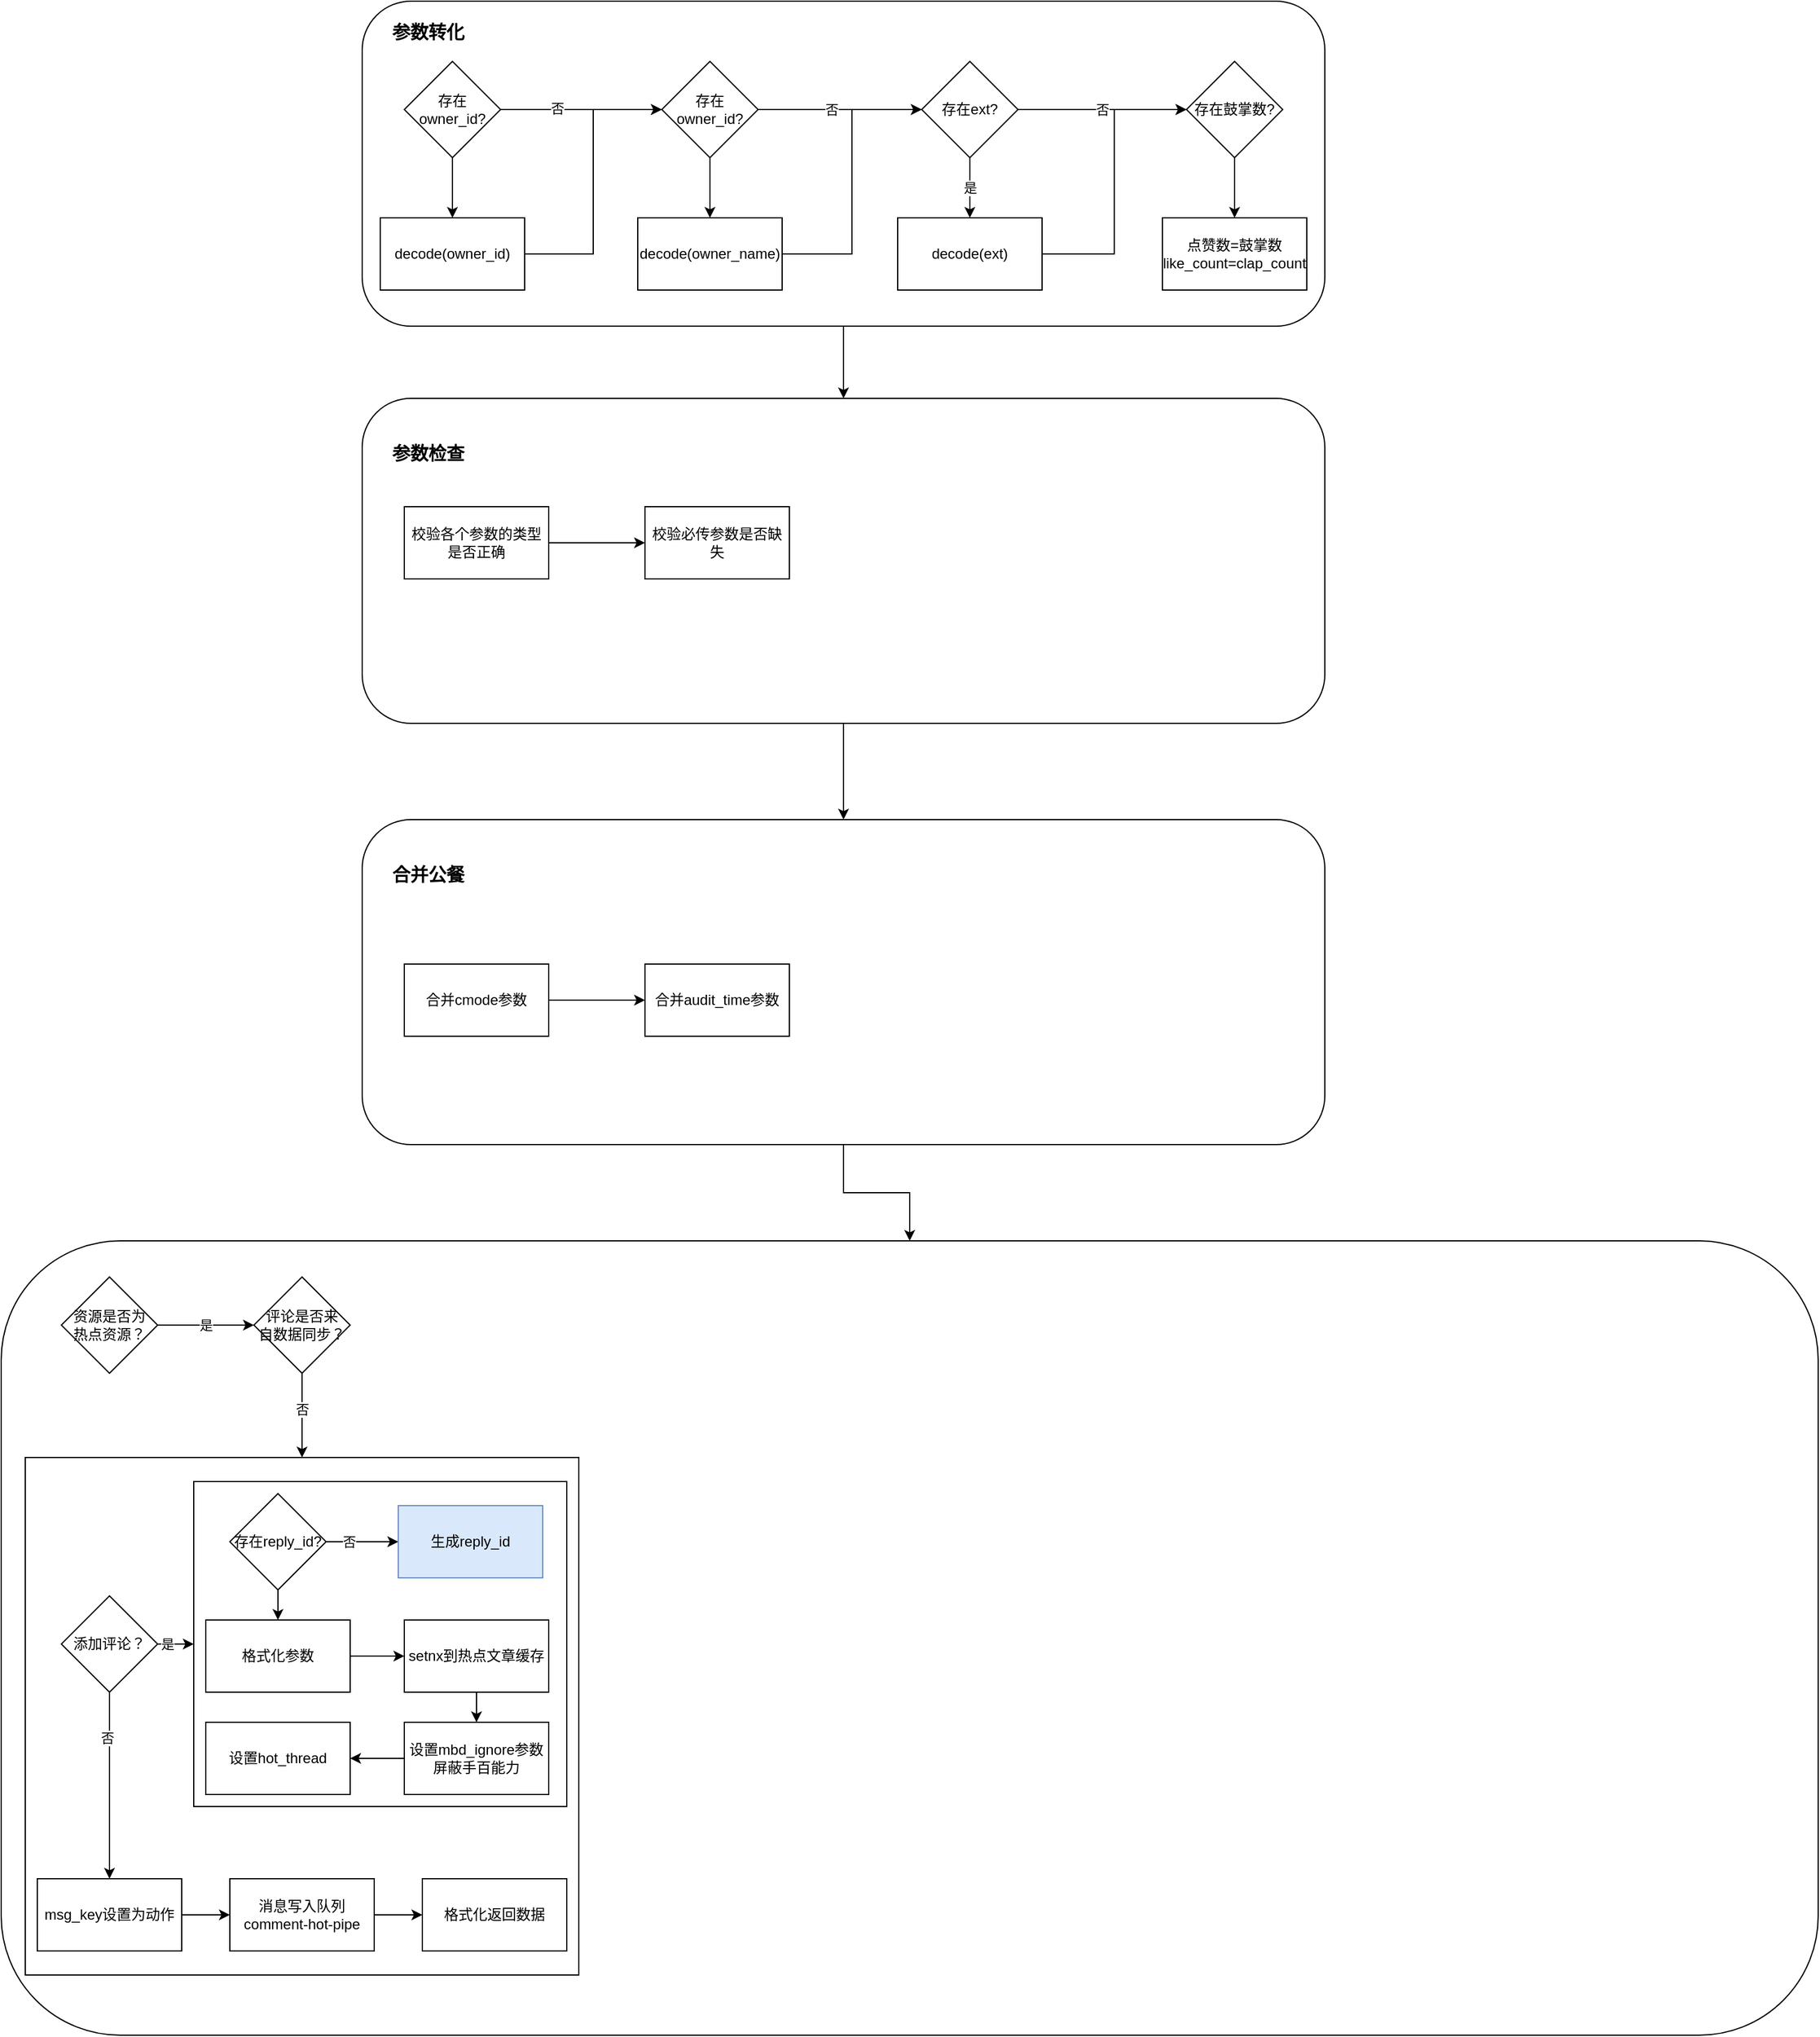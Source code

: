 <mxfile version="24.8.4">
  <diagram id="C5RBs43oDa-KdzZeNtuy" name="Page-1">
    <mxGraphModel dx="2261" dy="785" grid="1" gridSize="10" guides="1" tooltips="1" connect="1" arrows="1" fold="1" page="1" pageScale="1" pageWidth="827" pageHeight="1169" math="0" shadow="0">
      <root>
        <mxCell id="WIyWlLk6GJQsqaUBKTNV-0" />
        <mxCell id="WIyWlLk6GJQsqaUBKTNV-1" parent="WIyWlLk6GJQsqaUBKTNV-0" />
        <mxCell id="DcaVA0wvGm4CaLg3gKqz-28" value="" style="edgeStyle=orthogonalEdgeStyle;rounded=0;orthogonalLoop=1;jettySize=auto;html=1;" edge="1" parent="WIyWlLk6GJQsqaUBKTNV-1" source="WIyWlLk6GJQsqaUBKTNV-3" target="DcaVA0wvGm4CaLg3gKqz-27">
          <mxGeometry relative="1" as="geometry" />
        </mxCell>
        <mxCell id="WIyWlLk6GJQsqaUBKTNV-3" value="" style="rounded=1;whiteSpace=wrap;html=1;fontSize=12;glass=0;strokeWidth=1;shadow=0;" parent="WIyWlLk6GJQsqaUBKTNV-1" vertex="1">
          <mxGeometry x="20" y="10" width="800" height="270" as="geometry" />
        </mxCell>
        <mxCell id="DcaVA0wvGm4CaLg3gKqz-5" value="" style="edgeStyle=orthogonalEdgeStyle;rounded=0;orthogonalLoop=1;jettySize=auto;html=1;" edge="1" parent="WIyWlLk6GJQsqaUBKTNV-1" source="DcaVA0wvGm4CaLg3gKqz-3" target="DcaVA0wvGm4CaLg3gKqz-4">
          <mxGeometry relative="1" as="geometry" />
        </mxCell>
        <mxCell id="DcaVA0wvGm4CaLg3gKqz-6" value="否" style="edgeLabel;html=1;align=center;verticalAlign=middle;resizable=0;points=[];" vertex="1" connectable="0" parent="DcaVA0wvGm4CaLg3gKqz-5">
          <mxGeometry x="-0.3" y="1" relative="1" as="geometry">
            <mxPoint as="offset" />
          </mxGeometry>
        </mxCell>
        <mxCell id="DcaVA0wvGm4CaLg3gKqz-8" value="" style="edgeStyle=orthogonalEdgeStyle;rounded=0;orthogonalLoop=1;jettySize=auto;html=1;" edge="1" parent="WIyWlLk6GJQsqaUBKTNV-1" source="DcaVA0wvGm4CaLg3gKqz-3" target="DcaVA0wvGm4CaLg3gKqz-7">
          <mxGeometry relative="1" as="geometry" />
        </mxCell>
        <mxCell id="DcaVA0wvGm4CaLg3gKqz-3" value="存在owner_id?" style="rhombus;whiteSpace=wrap;html=1;" vertex="1" parent="WIyWlLk6GJQsqaUBKTNV-1">
          <mxGeometry x="55" y="60" width="80" height="80" as="geometry" />
        </mxCell>
        <mxCell id="DcaVA0wvGm4CaLg3gKqz-12" value="" style="edgeStyle=orthogonalEdgeStyle;rounded=0;orthogonalLoop=1;jettySize=auto;html=1;" edge="1" parent="WIyWlLk6GJQsqaUBKTNV-1" source="DcaVA0wvGm4CaLg3gKqz-4" target="DcaVA0wvGm4CaLg3gKqz-16">
          <mxGeometry relative="1" as="geometry">
            <mxPoint x="409" y="100" as="targetPoint" />
          </mxGeometry>
        </mxCell>
        <mxCell id="DcaVA0wvGm4CaLg3gKqz-13" value="否" style="edgeLabel;html=1;align=center;verticalAlign=middle;resizable=0;points=[];" vertex="1" connectable="0" parent="DcaVA0wvGm4CaLg3gKqz-12">
          <mxGeometry x="-0.2" y="1" relative="1" as="geometry">
            <mxPoint x="6" y="1" as="offset" />
          </mxGeometry>
        </mxCell>
        <mxCell id="DcaVA0wvGm4CaLg3gKqz-15" value="" style="edgeStyle=orthogonalEdgeStyle;rounded=0;orthogonalLoop=1;jettySize=auto;html=1;" edge="1" parent="WIyWlLk6GJQsqaUBKTNV-1" source="DcaVA0wvGm4CaLg3gKqz-4" target="DcaVA0wvGm4CaLg3gKqz-14">
          <mxGeometry relative="1" as="geometry" />
        </mxCell>
        <mxCell id="DcaVA0wvGm4CaLg3gKqz-4" value="存在owner_id?" style="rhombus;whiteSpace=wrap;html=1;" vertex="1" parent="WIyWlLk6GJQsqaUBKTNV-1">
          <mxGeometry x="269" y="60" width="80" height="80" as="geometry" />
        </mxCell>
        <mxCell id="DcaVA0wvGm4CaLg3gKqz-10" value="" style="edgeStyle=orthogonalEdgeStyle;rounded=0;orthogonalLoop=1;jettySize=auto;html=1;entryX=0;entryY=0.5;entryDx=0;entryDy=0;" edge="1" parent="WIyWlLk6GJQsqaUBKTNV-1" source="DcaVA0wvGm4CaLg3gKqz-7" target="DcaVA0wvGm4CaLg3gKqz-4">
          <mxGeometry relative="1" as="geometry">
            <mxPoint x="235" y="220" as="targetPoint" />
          </mxGeometry>
        </mxCell>
        <mxCell id="DcaVA0wvGm4CaLg3gKqz-7" value="decode(owner_id)" style="whiteSpace=wrap;html=1;" vertex="1" parent="WIyWlLk6GJQsqaUBKTNV-1">
          <mxGeometry x="35" y="190" width="120" height="60" as="geometry" />
        </mxCell>
        <mxCell id="DcaVA0wvGm4CaLg3gKqz-25" value="" style="edgeStyle=orthogonalEdgeStyle;rounded=0;orthogonalLoop=1;jettySize=auto;html=1;entryX=0;entryY=0.5;entryDx=0;entryDy=0;" edge="1" parent="WIyWlLk6GJQsqaUBKTNV-1" source="DcaVA0wvGm4CaLg3gKqz-14" target="DcaVA0wvGm4CaLg3gKqz-16">
          <mxGeometry relative="1" as="geometry" />
        </mxCell>
        <mxCell id="DcaVA0wvGm4CaLg3gKqz-14" value="decode(owner_name)" style="whiteSpace=wrap;html=1;" vertex="1" parent="WIyWlLk6GJQsqaUBKTNV-1">
          <mxGeometry x="249" y="190" width="120" height="60" as="geometry" />
        </mxCell>
        <mxCell id="DcaVA0wvGm4CaLg3gKqz-18" value="是" style="edgeStyle=orthogonalEdgeStyle;rounded=0;orthogonalLoop=1;jettySize=auto;html=1;" edge="1" parent="WIyWlLk6GJQsqaUBKTNV-1" source="DcaVA0wvGm4CaLg3gKqz-16" target="DcaVA0wvGm4CaLg3gKqz-17">
          <mxGeometry relative="1" as="geometry" />
        </mxCell>
        <mxCell id="DcaVA0wvGm4CaLg3gKqz-20" value="" style="edgeStyle=orthogonalEdgeStyle;rounded=0;orthogonalLoop=1;jettySize=auto;html=1;" edge="1" parent="WIyWlLk6GJQsqaUBKTNV-1" source="DcaVA0wvGm4CaLg3gKqz-16" target="DcaVA0wvGm4CaLg3gKqz-19">
          <mxGeometry relative="1" as="geometry">
            <Array as="points">
              <mxPoint x="615" y="100" />
              <mxPoint x="615" y="100" />
            </Array>
          </mxGeometry>
        </mxCell>
        <mxCell id="DcaVA0wvGm4CaLg3gKqz-21" value="否" style="edgeLabel;html=1;align=center;verticalAlign=middle;resizable=0;points=[];" vertex="1" connectable="0" parent="DcaVA0wvGm4CaLg3gKqz-20">
          <mxGeometry x="0.18" y="-1" relative="1" as="geometry">
            <mxPoint x="-13" y="-1" as="offset" />
          </mxGeometry>
        </mxCell>
        <mxCell id="DcaVA0wvGm4CaLg3gKqz-16" value="存在ext?" style="rhombus;whiteSpace=wrap;html=1;" vertex="1" parent="WIyWlLk6GJQsqaUBKTNV-1">
          <mxGeometry x="485" y="60" width="80" height="80" as="geometry" />
        </mxCell>
        <mxCell id="DcaVA0wvGm4CaLg3gKqz-31" value="" style="edgeStyle=orthogonalEdgeStyle;rounded=0;orthogonalLoop=1;jettySize=auto;html=1;entryX=0;entryY=0.5;entryDx=0;entryDy=0;" edge="1" parent="WIyWlLk6GJQsqaUBKTNV-1" source="DcaVA0wvGm4CaLg3gKqz-17" target="DcaVA0wvGm4CaLg3gKqz-19">
          <mxGeometry relative="1" as="geometry" />
        </mxCell>
        <mxCell id="DcaVA0wvGm4CaLg3gKqz-17" value="decode(ext)" style="whiteSpace=wrap;html=1;" vertex="1" parent="WIyWlLk6GJQsqaUBKTNV-1">
          <mxGeometry x="465" y="190" width="120" height="60" as="geometry" />
        </mxCell>
        <mxCell id="DcaVA0wvGm4CaLg3gKqz-23" value="" style="edgeStyle=orthogonalEdgeStyle;rounded=0;orthogonalLoop=1;jettySize=auto;html=1;" edge="1" parent="WIyWlLk6GJQsqaUBKTNV-1" source="DcaVA0wvGm4CaLg3gKqz-19" target="DcaVA0wvGm4CaLg3gKqz-22">
          <mxGeometry relative="1" as="geometry" />
        </mxCell>
        <mxCell id="DcaVA0wvGm4CaLg3gKqz-19" value="存在鼓掌数?" style="rhombus;whiteSpace=wrap;html=1;" vertex="1" parent="WIyWlLk6GJQsqaUBKTNV-1">
          <mxGeometry x="705" y="60" width="80" height="80" as="geometry" />
        </mxCell>
        <mxCell id="DcaVA0wvGm4CaLg3gKqz-22" value="点赞数=鼓掌数&lt;div&gt;like_count=clap_count&lt;/div&gt;" style="whiteSpace=wrap;html=1;" vertex="1" parent="WIyWlLk6GJQsqaUBKTNV-1">
          <mxGeometry x="685" y="190" width="120" height="60" as="geometry" />
        </mxCell>
        <mxCell id="DcaVA0wvGm4CaLg3gKqz-26" value="参数转化" style="text;html=1;align=center;verticalAlign=middle;whiteSpace=wrap;rounded=0;fontStyle=1;fontSize=15;" vertex="1" parent="WIyWlLk6GJQsqaUBKTNV-1">
          <mxGeometry x="40" y="20" width="70" height="30" as="geometry" />
        </mxCell>
        <mxCell id="DcaVA0wvGm4CaLg3gKqz-38" value="" style="edgeStyle=orthogonalEdgeStyle;rounded=0;orthogonalLoop=1;jettySize=auto;html=1;" edge="1" parent="WIyWlLk6GJQsqaUBKTNV-1" source="DcaVA0wvGm4CaLg3gKqz-27" target="DcaVA0wvGm4CaLg3gKqz-37">
          <mxGeometry relative="1" as="geometry" />
        </mxCell>
        <mxCell id="DcaVA0wvGm4CaLg3gKqz-27" value="" style="rounded=1;whiteSpace=wrap;html=1;fontSize=12;glass=0;strokeWidth=1;shadow=0;" vertex="1" parent="WIyWlLk6GJQsqaUBKTNV-1">
          <mxGeometry x="20" y="340" width="800" height="270" as="geometry" />
        </mxCell>
        <mxCell id="DcaVA0wvGm4CaLg3gKqz-30" value="参数检查" style="text;html=1;align=center;verticalAlign=middle;whiteSpace=wrap;rounded=0;fontStyle=1;fontSize=15;" vertex="1" parent="WIyWlLk6GJQsqaUBKTNV-1">
          <mxGeometry x="40" y="370" width="70" height="30" as="geometry" />
        </mxCell>
        <mxCell id="DcaVA0wvGm4CaLg3gKqz-34" value="" style="edgeStyle=orthogonalEdgeStyle;rounded=0;orthogonalLoop=1;jettySize=auto;html=1;" edge="1" parent="WIyWlLk6GJQsqaUBKTNV-1" source="DcaVA0wvGm4CaLg3gKqz-32" target="DcaVA0wvGm4CaLg3gKqz-33">
          <mxGeometry relative="1" as="geometry" />
        </mxCell>
        <mxCell id="DcaVA0wvGm4CaLg3gKqz-32" value="校验各个参数的类型是否正确" style="rounded=0;whiteSpace=wrap;html=1;" vertex="1" parent="WIyWlLk6GJQsqaUBKTNV-1">
          <mxGeometry x="55" y="430" width="120" height="60" as="geometry" />
        </mxCell>
        <mxCell id="DcaVA0wvGm4CaLg3gKqz-33" value="校验必传参数是否缺失" style="rounded=0;whiteSpace=wrap;html=1;" vertex="1" parent="WIyWlLk6GJQsqaUBKTNV-1">
          <mxGeometry x="255" y="430" width="120" height="60" as="geometry" />
        </mxCell>
        <mxCell id="DcaVA0wvGm4CaLg3gKqz-44" value="" style="edgeStyle=orthogonalEdgeStyle;rounded=0;orthogonalLoop=1;jettySize=auto;html=1;" edge="1" parent="WIyWlLk6GJQsqaUBKTNV-1" source="DcaVA0wvGm4CaLg3gKqz-37" target="DcaVA0wvGm4CaLg3gKqz-43">
          <mxGeometry relative="1" as="geometry" />
        </mxCell>
        <mxCell id="DcaVA0wvGm4CaLg3gKqz-37" value="" style="rounded=1;whiteSpace=wrap;html=1;fontSize=12;glass=0;strokeWidth=1;shadow=0;" vertex="1" parent="WIyWlLk6GJQsqaUBKTNV-1">
          <mxGeometry x="20" y="690" width="800" height="270" as="geometry" />
        </mxCell>
        <mxCell id="DcaVA0wvGm4CaLg3gKqz-39" value="合并公餐" style="text;html=1;align=center;verticalAlign=middle;whiteSpace=wrap;rounded=0;fontStyle=1;fontSize=15;" vertex="1" parent="WIyWlLk6GJQsqaUBKTNV-1">
          <mxGeometry x="40" y="720" width="70" height="30" as="geometry" />
        </mxCell>
        <mxCell id="DcaVA0wvGm4CaLg3gKqz-42" value="" style="edgeStyle=orthogonalEdgeStyle;rounded=0;orthogonalLoop=1;jettySize=auto;html=1;" edge="1" parent="WIyWlLk6GJQsqaUBKTNV-1" source="DcaVA0wvGm4CaLg3gKqz-40" target="DcaVA0wvGm4CaLg3gKqz-41">
          <mxGeometry relative="1" as="geometry" />
        </mxCell>
        <mxCell id="DcaVA0wvGm4CaLg3gKqz-40" value="合并cmode参数" style="rounded=0;whiteSpace=wrap;html=1;" vertex="1" parent="WIyWlLk6GJQsqaUBKTNV-1">
          <mxGeometry x="55" y="810" width="120" height="60" as="geometry" />
        </mxCell>
        <mxCell id="DcaVA0wvGm4CaLg3gKqz-41" value="合并audit_time参数" style="rounded=0;whiteSpace=wrap;html=1;" vertex="1" parent="WIyWlLk6GJQsqaUBKTNV-1">
          <mxGeometry x="255" y="810" width="120" height="60" as="geometry" />
        </mxCell>
        <mxCell id="DcaVA0wvGm4CaLg3gKqz-43" value="" style="rounded=1;whiteSpace=wrap;html=1;fontSize=12;glass=0;strokeWidth=1;shadow=0;" vertex="1" parent="WIyWlLk6GJQsqaUBKTNV-1">
          <mxGeometry x="-280" y="1040" width="1510" height="660" as="geometry" />
        </mxCell>
        <mxCell id="DcaVA0wvGm4CaLg3gKqz-48" value="" style="edgeStyle=orthogonalEdgeStyle;rounded=0;orthogonalLoop=1;jettySize=auto;html=1;" edge="1" parent="WIyWlLk6GJQsqaUBKTNV-1" source="DcaVA0wvGm4CaLg3gKqz-46" target="DcaVA0wvGm4CaLg3gKqz-47">
          <mxGeometry relative="1" as="geometry" />
        </mxCell>
        <mxCell id="DcaVA0wvGm4CaLg3gKqz-51" value="是" style="edgeLabel;html=1;align=center;verticalAlign=middle;resizable=0;points=[];" vertex="1" connectable="0" parent="DcaVA0wvGm4CaLg3gKqz-48">
          <mxGeometry x="-0.325" y="1" relative="1" as="geometry">
            <mxPoint x="13" y="1" as="offset" />
          </mxGeometry>
        </mxCell>
        <mxCell id="DcaVA0wvGm4CaLg3gKqz-46" value="资源是否为&lt;div&gt;热点资源？&lt;/div&gt;" style="rhombus;whiteSpace=wrap;html=1;" vertex="1" parent="WIyWlLk6GJQsqaUBKTNV-1">
          <mxGeometry x="-230" y="1070" width="80" height="80" as="geometry" />
        </mxCell>
        <mxCell id="DcaVA0wvGm4CaLg3gKqz-50" value="" style="edgeStyle=orthogonalEdgeStyle;rounded=0;orthogonalLoop=1;jettySize=auto;html=1;" edge="1" parent="WIyWlLk6GJQsqaUBKTNV-1" source="DcaVA0wvGm4CaLg3gKqz-47" target="DcaVA0wvGm4CaLg3gKqz-49">
          <mxGeometry relative="1" as="geometry" />
        </mxCell>
        <mxCell id="DcaVA0wvGm4CaLg3gKqz-52" value="否" style="edgeLabel;html=1;align=center;verticalAlign=middle;resizable=0;points=[];" vertex="1" connectable="0" parent="DcaVA0wvGm4CaLg3gKqz-50">
          <mxGeometry x="-0.143" y="2" relative="1" as="geometry">
            <mxPoint x="-2" as="offset" />
          </mxGeometry>
        </mxCell>
        <mxCell id="DcaVA0wvGm4CaLg3gKqz-47" value="评论是否来&lt;div&gt;自数据同步？&lt;/div&gt;" style="rhombus;whiteSpace=wrap;html=1;" vertex="1" parent="WIyWlLk6GJQsqaUBKTNV-1">
          <mxGeometry x="-70" y="1070" width="80" height="80" as="geometry" />
        </mxCell>
        <mxCell id="DcaVA0wvGm4CaLg3gKqz-49" value="" style="whiteSpace=wrap;html=1;" vertex="1" parent="WIyWlLk6GJQsqaUBKTNV-1">
          <mxGeometry x="-260" y="1220" width="460" height="430" as="geometry" />
        </mxCell>
        <mxCell id="DcaVA0wvGm4CaLg3gKqz-56" value="" style="edgeStyle=orthogonalEdgeStyle;rounded=0;orthogonalLoop=1;jettySize=auto;html=1;" edge="1" parent="WIyWlLk6GJQsqaUBKTNV-1" source="DcaVA0wvGm4CaLg3gKqz-54" target="DcaVA0wvGm4CaLg3gKqz-55">
          <mxGeometry relative="1" as="geometry" />
        </mxCell>
        <mxCell id="DcaVA0wvGm4CaLg3gKqz-59" value="是" style="edgeLabel;html=1;align=center;verticalAlign=middle;resizable=0;points=[];" vertex="1" connectable="0" parent="DcaVA0wvGm4CaLg3gKqz-56">
          <mxGeometry x="-0.7" relative="1" as="geometry">
            <mxPoint as="offset" />
          </mxGeometry>
        </mxCell>
        <mxCell id="DcaVA0wvGm4CaLg3gKqz-58" value="" style="edgeStyle=orthogonalEdgeStyle;rounded=0;orthogonalLoop=1;jettySize=auto;html=1;" edge="1" parent="WIyWlLk6GJQsqaUBKTNV-1" source="DcaVA0wvGm4CaLg3gKqz-54" target="DcaVA0wvGm4CaLg3gKqz-57">
          <mxGeometry relative="1" as="geometry" />
        </mxCell>
        <mxCell id="DcaVA0wvGm4CaLg3gKqz-60" value="否" style="edgeLabel;html=1;align=center;verticalAlign=middle;resizable=0;points=[];" vertex="1" connectable="0" parent="DcaVA0wvGm4CaLg3gKqz-58">
          <mxGeometry x="-0.514" y="-2" relative="1" as="geometry">
            <mxPoint as="offset" />
          </mxGeometry>
        </mxCell>
        <mxCell id="DcaVA0wvGm4CaLg3gKqz-54" value="添加评论？" style="rhombus;whiteSpace=wrap;html=1;" vertex="1" parent="WIyWlLk6GJQsqaUBKTNV-1">
          <mxGeometry x="-230" y="1335" width="80" height="80" as="geometry" />
        </mxCell>
        <mxCell id="DcaVA0wvGm4CaLg3gKqz-55" value="" style="whiteSpace=wrap;html=1;" vertex="1" parent="WIyWlLk6GJQsqaUBKTNV-1">
          <mxGeometry x="-120" y="1240" width="310" height="270" as="geometry" />
        </mxCell>
        <mxCell id="DcaVA0wvGm4CaLg3gKqz-62" value="" style="edgeStyle=orthogonalEdgeStyle;rounded=0;orthogonalLoop=1;jettySize=auto;html=1;" edge="1" parent="WIyWlLk6GJQsqaUBKTNV-1" source="DcaVA0wvGm4CaLg3gKqz-57" target="DcaVA0wvGm4CaLg3gKqz-61">
          <mxGeometry relative="1" as="geometry" />
        </mxCell>
        <mxCell id="DcaVA0wvGm4CaLg3gKqz-57" value="msg_key设置为动作" style="whiteSpace=wrap;html=1;" vertex="1" parent="WIyWlLk6GJQsqaUBKTNV-1">
          <mxGeometry x="-250" y="1570" width="120" height="60" as="geometry" />
        </mxCell>
        <mxCell id="DcaVA0wvGm4CaLg3gKqz-64" value="" style="edgeStyle=orthogonalEdgeStyle;rounded=0;orthogonalLoop=1;jettySize=auto;html=1;" edge="1" parent="WIyWlLk6GJQsqaUBKTNV-1" source="DcaVA0wvGm4CaLg3gKqz-61" target="DcaVA0wvGm4CaLg3gKqz-63">
          <mxGeometry relative="1" as="geometry" />
        </mxCell>
        <mxCell id="DcaVA0wvGm4CaLg3gKqz-61" value="消息写入队列&lt;div&gt;comment-hot-pipe&lt;/div&gt;" style="whiteSpace=wrap;html=1;" vertex="1" parent="WIyWlLk6GJQsqaUBKTNV-1">
          <mxGeometry x="-90" y="1570" width="120" height="60" as="geometry" />
        </mxCell>
        <mxCell id="DcaVA0wvGm4CaLg3gKqz-63" value="格式化返回数据" style="whiteSpace=wrap;html=1;" vertex="1" parent="WIyWlLk6GJQsqaUBKTNV-1">
          <mxGeometry x="70" y="1570" width="120" height="60" as="geometry" />
        </mxCell>
        <mxCell id="DcaVA0wvGm4CaLg3gKqz-67" value="" style="edgeStyle=orthogonalEdgeStyle;rounded=0;orthogonalLoop=1;jettySize=auto;html=1;" edge="1" parent="WIyWlLk6GJQsqaUBKTNV-1" source="DcaVA0wvGm4CaLg3gKqz-65" target="DcaVA0wvGm4CaLg3gKqz-66">
          <mxGeometry relative="1" as="geometry" />
        </mxCell>
        <mxCell id="DcaVA0wvGm4CaLg3gKqz-68" value="否" style="edgeLabel;html=1;align=center;verticalAlign=middle;resizable=0;points=[];" vertex="1" connectable="0" parent="DcaVA0wvGm4CaLg3gKqz-67">
          <mxGeometry x="-0.367" relative="1" as="geometry">
            <mxPoint as="offset" />
          </mxGeometry>
        </mxCell>
        <mxCell id="DcaVA0wvGm4CaLg3gKqz-70" value="" style="edgeStyle=orthogonalEdgeStyle;rounded=0;orthogonalLoop=1;jettySize=auto;html=1;" edge="1" parent="WIyWlLk6GJQsqaUBKTNV-1" source="DcaVA0wvGm4CaLg3gKqz-65" target="DcaVA0wvGm4CaLg3gKqz-69">
          <mxGeometry relative="1" as="geometry" />
        </mxCell>
        <mxCell id="DcaVA0wvGm4CaLg3gKqz-65" value="存在reply_id?" style="rhombus;whiteSpace=wrap;html=1;" vertex="1" parent="WIyWlLk6GJQsqaUBKTNV-1">
          <mxGeometry x="-90" y="1250" width="80" height="80" as="geometry" />
        </mxCell>
        <mxCell id="DcaVA0wvGm4CaLg3gKqz-66" value="生成reply_id" style="whiteSpace=wrap;html=1;fillColor=#dae8fc;strokeColor=#6c8ebf;" vertex="1" parent="WIyWlLk6GJQsqaUBKTNV-1">
          <mxGeometry x="50" y="1260" width="120" height="60" as="geometry" />
        </mxCell>
        <mxCell id="DcaVA0wvGm4CaLg3gKqz-72" value="" style="edgeStyle=orthogonalEdgeStyle;rounded=0;orthogonalLoop=1;jettySize=auto;html=1;" edge="1" parent="WIyWlLk6GJQsqaUBKTNV-1" source="DcaVA0wvGm4CaLg3gKqz-69" target="DcaVA0wvGm4CaLg3gKqz-71">
          <mxGeometry relative="1" as="geometry" />
        </mxCell>
        <mxCell id="DcaVA0wvGm4CaLg3gKqz-69" value="格式化参数" style="whiteSpace=wrap;html=1;" vertex="1" parent="WIyWlLk6GJQsqaUBKTNV-1">
          <mxGeometry x="-110" y="1355" width="120" height="60" as="geometry" />
        </mxCell>
        <mxCell id="DcaVA0wvGm4CaLg3gKqz-74" value="" style="edgeStyle=orthogonalEdgeStyle;rounded=0;orthogonalLoop=1;jettySize=auto;html=1;" edge="1" parent="WIyWlLk6GJQsqaUBKTNV-1" source="DcaVA0wvGm4CaLg3gKqz-71" target="DcaVA0wvGm4CaLg3gKqz-73">
          <mxGeometry relative="1" as="geometry" />
        </mxCell>
        <mxCell id="DcaVA0wvGm4CaLg3gKqz-71" value="setnx到热点文章缓存" style="whiteSpace=wrap;html=1;" vertex="1" parent="WIyWlLk6GJQsqaUBKTNV-1">
          <mxGeometry x="55" y="1355" width="120" height="60" as="geometry" />
        </mxCell>
        <mxCell id="DcaVA0wvGm4CaLg3gKqz-76" value="" style="edgeStyle=orthogonalEdgeStyle;rounded=0;orthogonalLoop=1;jettySize=auto;html=1;" edge="1" parent="WIyWlLk6GJQsqaUBKTNV-1" source="DcaVA0wvGm4CaLg3gKqz-73" target="DcaVA0wvGm4CaLg3gKqz-75">
          <mxGeometry relative="1" as="geometry" />
        </mxCell>
        <mxCell id="DcaVA0wvGm4CaLg3gKqz-73" value="设置mbd_ignore参数&lt;div&gt;屏蔽手百能力&lt;/div&gt;" style="whiteSpace=wrap;html=1;" vertex="1" parent="WIyWlLk6GJQsqaUBKTNV-1">
          <mxGeometry x="55" y="1440" width="120" height="60" as="geometry" />
        </mxCell>
        <mxCell id="DcaVA0wvGm4CaLg3gKqz-75" value="设置hot_thread" style="whiteSpace=wrap;html=1;" vertex="1" parent="WIyWlLk6GJQsqaUBKTNV-1">
          <mxGeometry x="-110" y="1440" width="120" height="60" as="geometry" />
        </mxCell>
      </root>
    </mxGraphModel>
  </diagram>
</mxfile>
